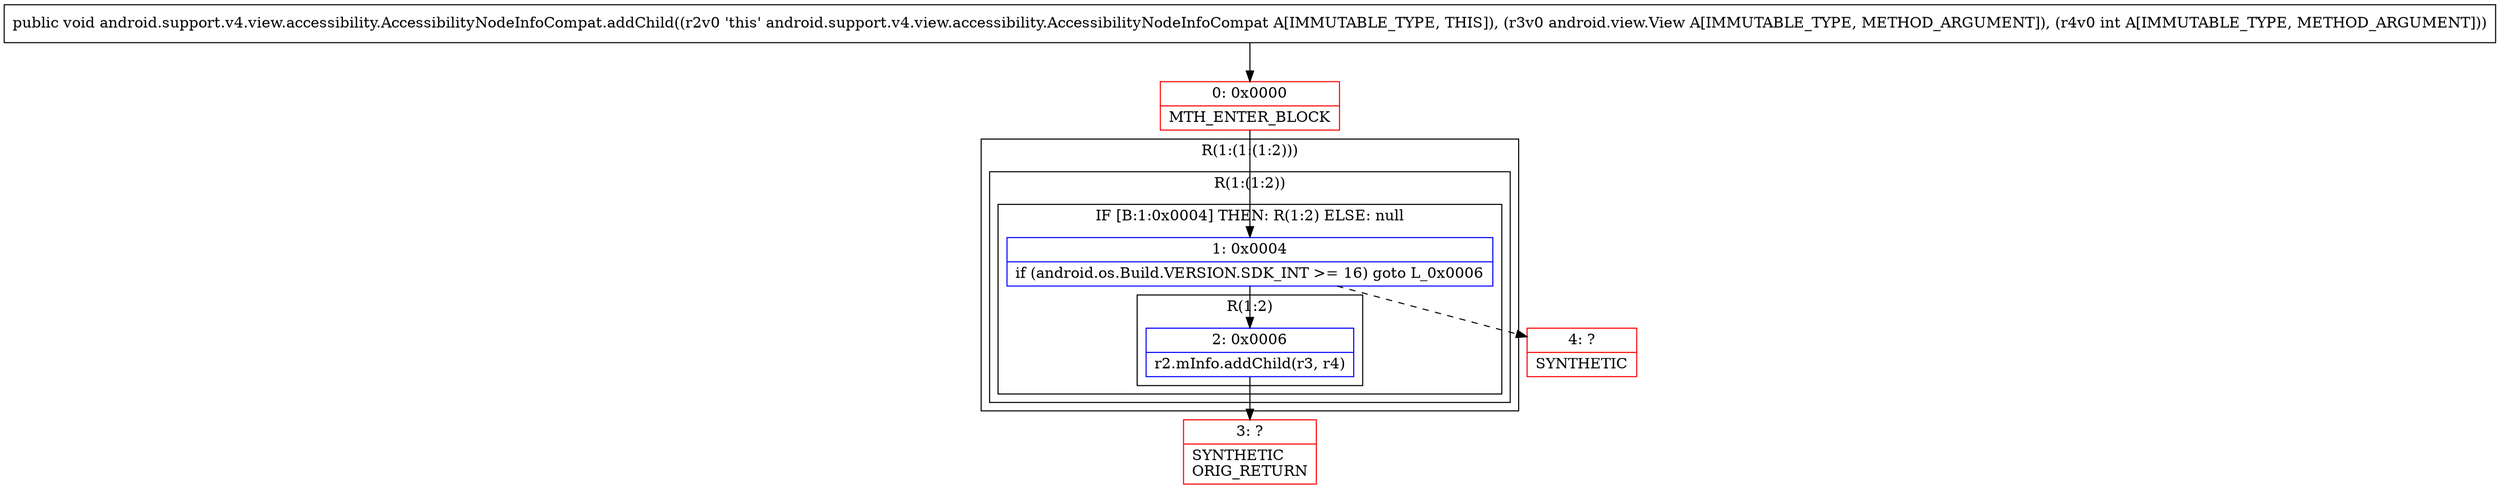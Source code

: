 digraph "CFG forandroid.support.v4.view.accessibility.AccessibilityNodeInfoCompat.addChild(Landroid\/view\/View;I)V" {
subgraph cluster_Region_1955101217 {
label = "R(1:(1:(1:2)))";
node [shape=record,color=blue];
subgraph cluster_Region_1488899276 {
label = "R(1:(1:2))";
node [shape=record,color=blue];
subgraph cluster_IfRegion_961639336 {
label = "IF [B:1:0x0004] THEN: R(1:2) ELSE: null";
node [shape=record,color=blue];
Node_1 [shape=record,label="{1\:\ 0x0004|if (android.os.Build.VERSION.SDK_INT \>= 16) goto L_0x0006\l}"];
subgraph cluster_Region_622404905 {
label = "R(1:2)";
node [shape=record,color=blue];
Node_2 [shape=record,label="{2\:\ 0x0006|r2.mInfo.addChild(r3, r4)\l}"];
}
}
}
}
Node_0 [shape=record,color=red,label="{0\:\ 0x0000|MTH_ENTER_BLOCK\l}"];
Node_3 [shape=record,color=red,label="{3\:\ ?|SYNTHETIC\lORIG_RETURN\l}"];
Node_4 [shape=record,color=red,label="{4\:\ ?|SYNTHETIC\l}"];
MethodNode[shape=record,label="{public void android.support.v4.view.accessibility.AccessibilityNodeInfoCompat.addChild((r2v0 'this' android.support.v4.view.accessibility.AccessibilityNodeInfoCompat A[IMMUTABLE_TYPE, THIS]), (r3v0 android.view.View A[IMMUTABLE_TYPE, METHOD_ARGUMENT]), (r4v0 int A[IMMUTABLE_TYPE, METHOD_ARGUMENT])) }"];
MethodNode -> Node_0;
Node_1 -> Node_2;
Node_1 -> Node_4[style=dashed];
Node_2 -> Node_3;
Node_0 -> Node_1;
}


